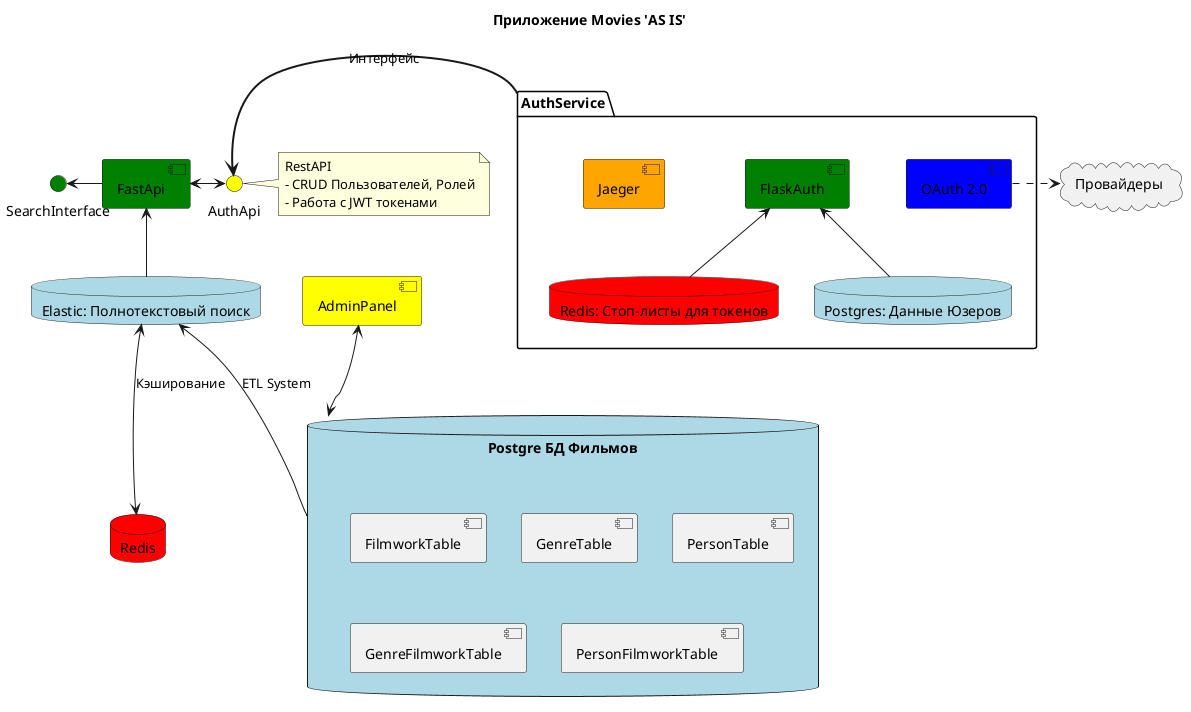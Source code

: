 @startuml
skinparam componentStyle uml2

title Приложение Movies 'AS IS'

component AdminPanel #Yellow

' База Данных Фильмов
database "Postgre БД Фильмов" as PostgreMovies #Lightblue {
component FilmworkTable
component GenreTable
component PersonTable
component GenreFilmworkTable
component PersonFilmworkTable
}

database "Elastic: Полнотекстовый поиск" as ElasticSearch #Lightblue
database "Redis" as RedisSearchCashing #Red



' Компоненты FastAPI
component FastApi #Green
interface SearchInterface #Green

' Компоненты сервиса аутентификации
package AuthService {
database "Redis: Стоп-листы для токенов" as RedisTokens #Red
database "Postgres: Данные Юзеров" as PostgreUsers #Lightblue
component FlaskAuth #Green
component Jaeger #Orange
component "OAuth 2.0" as OAuth #Blue
}


cloud "Провайдеры" as Providers

interface AuthApi #Yellow


' Взаимодействия
AdminPanel <--> PostgreMovies

ElasticSearch <-- PostgreMovies: "ETL System" 
ElasticSearch <--> RedisSearchCashing: Кэширование
ElasticSearch -up-> FastApi

SearchInterface <- FastApi

' Взаимодействия внутри AuthService
AuthService -[thickness=2]> AuthApi: Интерфейс
FastApi <-> AuthApi
note right
RestAPI
- CRUD Пользователей, Ролей
- Работа с JWT токенами
end note
FlaskAuth <-- PostgreUsers
FlaskAuth <-- RedisTokens

OAuth .> Providers


@enduml
